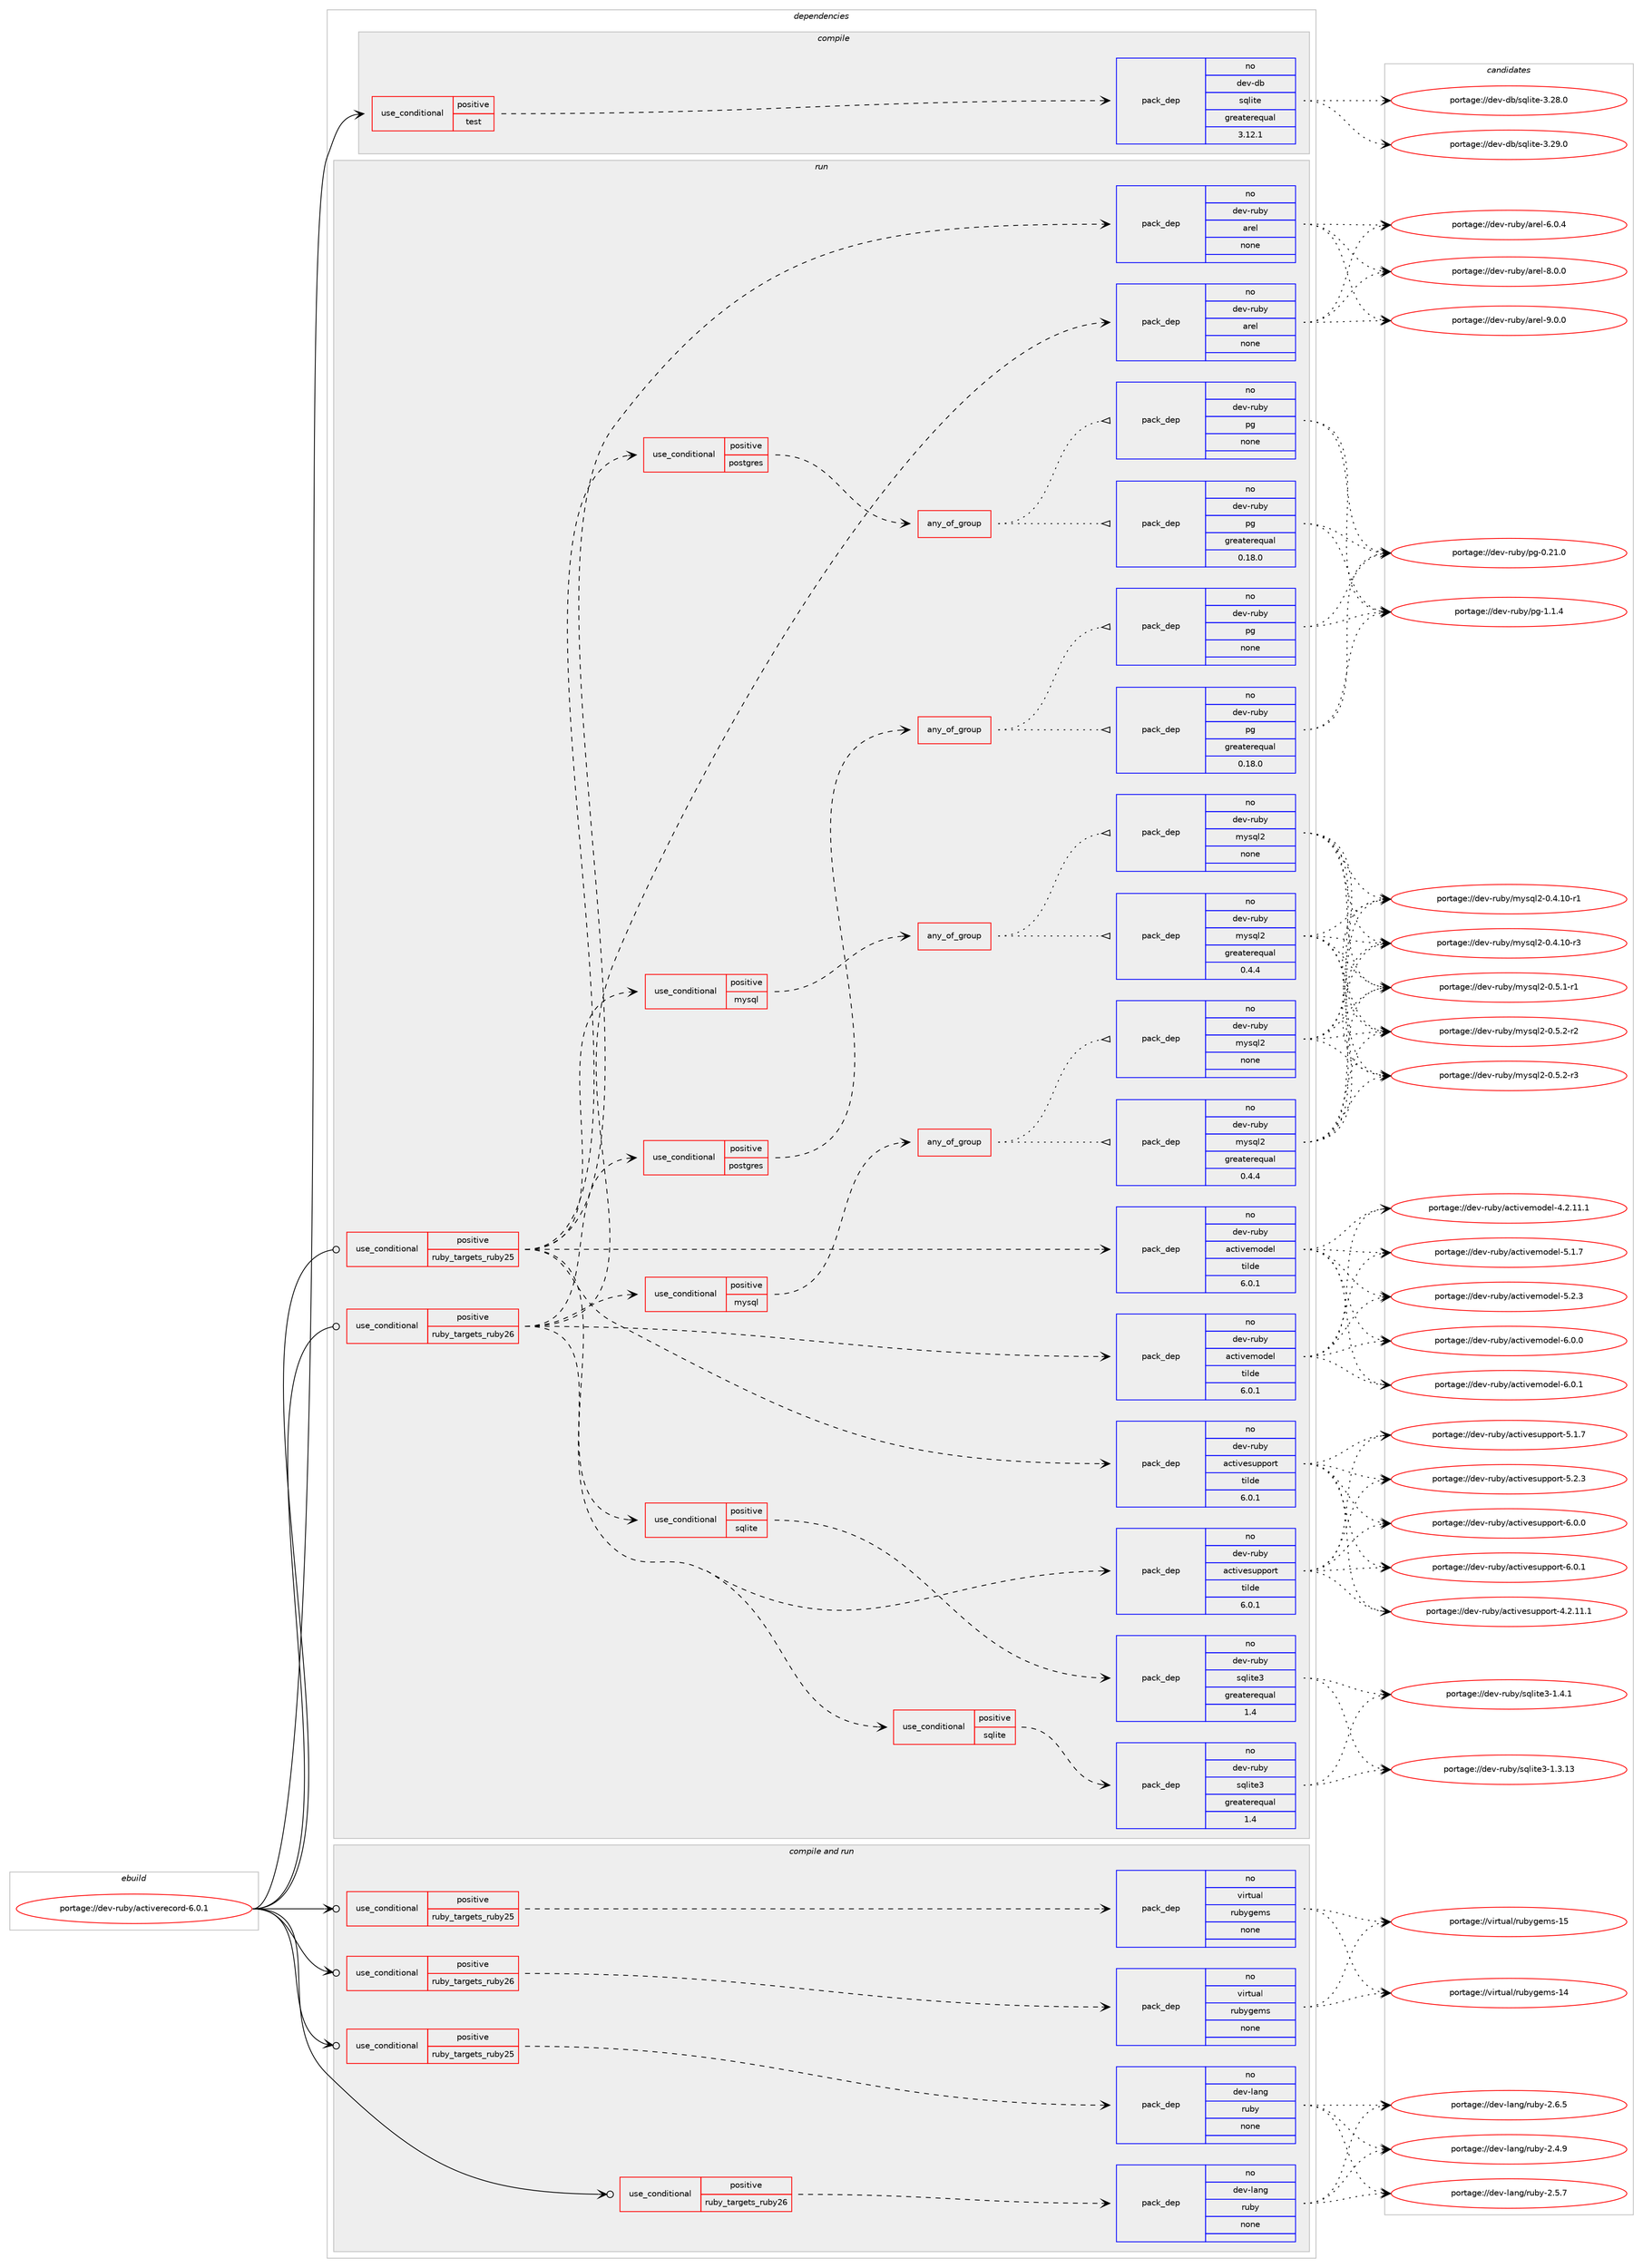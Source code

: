 digraph prolog {

# *************
# Graph options
# *************

newrank=true;
concentrate=true;
compound=true;
graph [rankdir=LR,fontname=Helvetica,fontsize=10,ranksep=1.5];#, ranksep=2.5, nodesep=0.2];
edge  [arrowhead=vee];
node  [fontname=Helvetica,fontsize=10];

# **********
# The ebuild
# **********

subgraph cluster_leftcol {
color=gray;
rank=same;
label=<<i>ebuild</i>>;
id [label="portage://dev-ruby/activerecord-6.0.1", color=red, width=4, href="../dev-ruby/activerecord-6.0.1.svg"];
}

# ****************
# The dependencies
# ****************

subgraph cluster_midcol {
color=gray;
label=<<i>dependencies</i>>;
subgraph cluster_compile {
fillcolor="#eeeeee";
style=filled;
label=<<i>compile</i>>;
subgraph cond46649 {
dependency210340 [label=<<TABLE BORDER="0" CELLBORDER="1" CELLSPACING="0" CELLPADDING="4"><TR><TD ROWSPAN="3" CELLPADDING="10">use_conditional</TD></TR><TR><TD>positive</TD></TR><TR><TD>test</TD></TR></TABLE>>, shape=none, color=red];
subgraph pack160239 {
dependency210341 [label=<<TABLE BORDER="0" CELLBORDER="1" CELLSPACING="0" CELLPADDING="4" WIDTH="220"><TR><TD ROWSPAN="6" CELLPADDING="30">pack_dep</TD></TR><TR><TD WIDTH="110">no</TD></TR><TR><TD>dev-db</TD></TR><TR><TD>sqlite</TD></TR><TR><TD>greaterequal</TD></TR><TR><TD>3.12.1</TD></TR></TABLE>>, shape=none, color=blue];
}
dependency210340:e -> dependency210341:w [weight=20,style="dashed",arrowhead="vee"];
}
id:e -> dependency210340:w [weight=20,style="solid",arrowhead="vee"];
}
subgraph cluster_compileandrun {
fillcolor="#eeeeee";
style=filled;
label=<<i>compile and run</i>>;
subgraph cond46650 {
dependency210342 [label=<<TABLE BORDER="0" CELLBORDER="1" CELLSPACING="0" CELLPADDING="4"><TR><TD ROWSPAN="3" CELLPADDING="10">use_conditional</TD></TR><TR><TD>positive</TD></TR><TR><TD>ruby_targets_ruby25</TD></TR></TABLE>>, shape=none, color=red];
subgraph pack160240 {
dependency210343 [label=<<TABLE BORDER="0" CELLBORDER="1" CELLSPACING="0" CELLPADDING="4" WIDTH="220"><TR><TD ROWSPAN="6" CELLPADDING="30">pack_dep</TD></TR><TR><TD WIDTH="110">no</TD></TR><TR><TD>dev-lang</TD></TR><TR><TD>ruby</TD></TR><TR><TD>none</TD></TR><TR><TD></TD></TR></TABLE>>, shape=none, color=blue];
}
dependency210342:e -> dependency210343:w [weight=20,style="dashed",arrowhead="vee"];
}
id:e -> dependency210342:w [weight=20,style="solid",arrowhead="odotvee"];
subgraph cond46651 {
dependency210344 [label=<<TABLE BORDER="0" CELLBORDER="1" CELLSPACING="0" CELLPADDING="4"><TR><TD ROWSPAN="3" CELLPADDING="10">use_conditional</TD></TR><TR><TD>positive</TD></TR><TR><TD>ruby_targets_ruby25</TD></TR></TABLE>>, shape=none, color=red];
subgraph pack160241 {
dependency210345 [label=<<TABLE BORDER="0" CELLBORDER="1" CELLSPACING="0" CELLPADDING="4" WIDTH="220"><TR><TD ROWSPAN="6" CELLPADDING="30">pack_dep</TD></TR><TR><TD WIDTH="110">no</TD></TR><TR><TD>virtual</TD></TR><TR><TD>rubygems</TD></TR><TR><TD>none</TD></TR><TR><TD></TD></TR></TABLE>>, shape=none, color=blue];
}
dependency210344:e -> dependency210345:w [weight=20,style="dashed",arrowhead="vee"];
}
id:e -> dependency210344:w [weight=20,style="solid",arrowhead="odotvee"];
subgraph cond46652 {
dependency210346 [label=<<TABLE BORDER="0" CELLBORDER="1" CELLSPACING="0" CELLPADDING="4"><TR><TD ROWSPAN="3" CELLPADDING="10">use_conditional</TD></TR><TR><TD>positive</TD></TR><TR><TD>ruby_targets_ruby26</TD></TR></TABLE>>, shape=none, color=red];
subgraph pack160242 {
dependency210347 [label=<<TABLE BORDER="0" CELLBORDER="1" CELLSPACING="0" CELLPADDING="4" WIDTH="220"><TR><TD ROWSPAN="6" CELLPADDING="30">pack_dep</TD></TR><TR><TD WIDTH="110">no</TD></TR><TR><TD>dev-lang</TD></TR><TR><TD>ruby</TD></TR><TR><TD>none</TD></TR><TR><TD></TD></TR></TABLE>>, shape=none, color=blue];
}
dependency210346:e -> dependency210347:w [weight=20,style="dashed",arrowhead="vee"];
}
id:e -> dependency210346:w [weight=20,style="solid",arrowhead="odotvee"];
subgraph cond46653 {
dependency210348 [label=<<TABLE BORDER="0" CELLBORDER="1" CELLSPACING="0" CELLPADDING="4"><TR><TD ROWSPAN="3" CELLPADDING="10">use_conditional</TD></TR><TR><TD>positive</TD></TR><TR><TD>ruby_targets_ruby26</TD></TR></TABLE>>, shape=none, color=red];
subgraph pack160243 {
dependency210349 [label=<<TABLE BORDER="0" CELLBORDER="1" CELLSPACING="0" CELLPADDING="4" WIDTH="220"><TR><TD ROWSPAN="6" CELLPADDING="30">pack_dep</TD></TR><TR><TD WIDTH="110">no</TD></TR><TR><TD>virtual</TD></TR><TR><TD>rubygems</TD></TR><TR><TD>none</TD></TR><TR><TD></TD></TR></TABLE>>, shape=none, color=blue];
}
dependency210348:e -> dependency210349:w [weight=20,style="dashed",arrowhead="vee"];
}
id:e -> dependency210348:w [weight=20,style="solid",arrowhead="odotvee"];
}
subgraph cluster_run {
fillcolor="#eeeeee";
style=filled;
label=<<i>run</i>>;
subgraph cond46654 {
dependency210350 [label=<<TABLE BORDER="0" CELLBORDER="1" CELLSPACING="0" CELLPADDING="4"><TR><TD ROWSPAN="3" CELLPADDING="10">use_conditional</TD></TR><TR><TD>positive</TD></TR><TR><TD>ruby_targets_ruby25</TD></TR></TABLE>>, shape=none, color=red];
subgraph pack160244 {
dependency210351 [label=<<TABLE BORDER="0" CELLBORDER="1" CELLSPACING="0" CELLPADDING="4" WIDTH="220"><TR><TD ROWSPAN="6" CELLPADDING="30">pack_dep</TD></TR><TR><TD WIDTH="110">no</TD></TR><TR><TD>dev-ruby</TD></TR><TR><TD>activesupport</TD></TR><TR><TD>tilde</TD></TR><TR><TD>6.0.1</TD></TR></TABLE>>, shape=none, color=blue];
}
dependency210350:e -> dependency210351:w [weight=20,style="dashed",arrowhead="vee"];
subgraph pack160245 {
dependency210352 [label=<<TABLE BORDER="0" CELLBORDER="1" CELLSPACING="0" CELLPADDING="4" WIDTH="220"><TR><TD ROWSPAN="6" CELLPADDING="30">pack_dep</TD></TR><TR><TD WIDTH="110">no</TD></TR><TR><TD>dev-ruby</TD></TR><TR><TD>activemodel</TD></TR><TR><TD>tilde</TD></TR><TR><TD>6.0.1</TD></TR></TABLE>>, shape=none, color=blue];
}
dependency210350:e -> dependency210352:w [weight=20,style="dashed",arrowhead="vee"];
subgraph pack160246 {
dependency210353 [label=<<TABLE BORDER="0" CELLBORDER="1" CELLSPACING="0" CELLPADDING="4" WIDTH="220"><TR><TD ROWSPAN="6" CELLPADDING="30">pack_dep</TD></TR><TR><TD WIDTH="110">no</TD></TR><TR><TD>dev-ruby</TD></TR><TR><TD>arel</TD></TR><TR><TD>none</TD></TR><TR><TD></TD></TR></TABLE>>, shape=none, color=blue];
}
dependency210350:e -> dependency210353:w [weight=20,style="dashed",arrowhead="vee"];
subgraph cond46655 {
dependency210354 [label=<<TABLE BORDER="0" CELLBORDER="1" CELLSPACING="0" CELLPADDING="4"><TR><TD ROWSPAN="3" CELLPADDING="10">use_conditional</TD></TR><TR><TD>positive</TD></TR><TR><TD>sqlite</TD></TR></TABLE>>, shape=none, color=red];
subgraph pack160247 {
dependency210355 [label=<<TABLE BORDER="0" CELLBORDER="1" CELLSPACING="0" CELLPADDING="4" WIDTH="220"><TR><TD ROWSPAN="6" CELLPADDING="30">pack_dep</TD></TR><TR><TD WIDTH="110">no</TD></TR><TR><TD>dev-ruby</TD></TR><TR><TD>sqlite3</TD></TR><TR><TD>greaterequal</TD></TR><TR><TD>1.4</TD></TR></TABLE>>, shape=none, color=blue];
}
dependency210354:e -> dependency210355:w [weight=20,style="dashed",arrowhead="vee"];
}
dependency210350:e -> dependency210354:w [weight=20,style="dashed",arrowhead="vee"];
subgraph cond46656 {
dependency210356 [label=<<TABLE BORDER="0" CELLBORDER="1" CELLSPACING="0" CELLPADDING="4"><TR><TD ROWSPAN="3" CELLPADDING="10">use_conditional</TD></TR><TR><TD>positive</TD></TR><TR><TD>mysql</TD></TR></TABLE>>, shape=none, color=red];
subgraph any3377 {
dependency210357 [label=<<TABLE BORDER="0" CELLBORDER="1" CELLSPACING="0" CELLPADDING="4"><TR><TD CELLPADDING="10">any_of_group</TD></TR></TABLE>>, shape=none, color=red];subgraph pack160248 {
dependency210358 [label=<<TABLE BORDER="0" CELLBORDER="1" CELLSPACING="0" CELLPADDING="4" WIDTH="220"><TR><TD ROWSPAN="6" CELLPADDING="30">pack_dep</TD></TR><TR><TD WIDTH="110">no</TD></TR><TR><TD>dev-ruby</TD></TR><TR><TD>mysql2</TD></TR><TR><TD>none</TD></TR><TR><TD></TD></TR></TABLE>>, shape=none, color=blue];
}
dependency210357:e -> dependency210358:w [weight=20,style="dotted",arrowhead="oinv"];
subgraph pack160249 {
dependency210359 [label=<<TABLE BORDER="0" CELLBORDER="1" CELLSPACING="0" CELLPADDING="4" WIDTH="220"><TR><TD ROWSPAN="6" CELLPADDING="30">pack_dep</TD></TR><TR><TD WIDTH="110">no</TD></TR><TR><TD>dev-ruby</TD></TR><TR><TD>mysql2</TD></TR><TR><TD>greaterequal</TD></TR><TR><TD>0.4.4</TD></TR></TABLE>>, shape=none, color=blue];
}
dependency210357:e -> dependency210359:w [weight=20,style="dotted",arrowhead="oinv"];
}
dependency210356:e -> dependency210357:w [weight=20,style="dashed",arrowhead="vee"];
}
dependency210350:e -> dependency210356:w [weight=20,style="dashed",arrowhead="vee"];
subgraph cond46657 {
dependency210360 [label=<<TABLE BORDER="0" CELLBORDER="1" CELLSPACING="0" CELLPADDING="4"><TR><TD ROWSPAN="3" CELLPADDING="10">use_conditional</TD></TR><TR><TD>positive</TD></TR><TR><TD>postgres</TD></TR></TABLE>>, shape=none, color=red];
subgraph any3378 {
dependency210361 [label=<<TABLE BORDER="0" CELLBORDER="1" CELLSPACING="0" CELLPADDING="4"><TR><TD CELLPADDING="10">any_of_group</TD></TR></TABLE>>, shape=none, color=red];subgraph pack160250 {
dependency210362 [label=<<TABLE BORDER="0" CELLBORDER="1" CELLSPACING="0" CELLPADDING="4" WIDTH="220"><TR><TD ROWSPAN="6" CELLPADDING="30">pack_dep</TD></TR><TR><TD WIDTH="110">no</TD></TR><TR><TD>dev-ruby</TD></TR><TR><TD>pg</TD></TR><TR><TD>none</TD></TR><TR><TD></TD></TR></TABLE>>, shape=none, color=blue];
}
dependency210361:e -> dependency210362:w [weight=20,style="dotted",arrowhead="oinv"];
subgraph pack160251 {
dependency210363 [label=<<TABLE BORDER="0" CELLBORDER="1" CELLSPACING="0" CELLPADDING="4" WIDTH="220"><TR><TD ROWSPAN="6" CELLPADDING="30">pack_dep</TD></TR><TR><TD WIDTH="110">no</TD></TR><TR><TD>dev-ruby</TD></TR><TR><TD>pg</TD></TR><TR><TD>greaterequal</TD></TR><TR><TD>0.18.0</TD></TR></TABLE>>, shape=none, color=blue];
}
dependency210361:e -> dependency210363:w [weight=20,style="dotted",arrowhead="oinv"];
}
dependency210360:e -> dependency210361:w [weight=20,style="dashed",arrowhead="vee"];
}
dependency210350:e -> dependency210360:w [weight=20,style="dashed",arrowhead="vee"];
}
id:e -> dependency210350:w [weight=20,style="solid",arrowhead="odot"];
subgraph cond46658 {
dependency210364 [label=<<TABLE BORDER="0" CELLBORDER="1" CELLSPACING="0" CELLPADDING="4"><TR><TD ROWSPAN="3" CELLPADDING="10">use_conditional</TD></TR><TR><TD>positive</TD></TR><TR><TD>ruby_targets_ruby26</TD></TR></TABLE>>, shape=none, color=red];
subgraph pack160252 {
dependency210365 [label=<<TABLE BORDER="0" CELLBORDER="1" CELLSPACING="0" CELLPADDING="4" WIDTH="220"><TR><TD ROWSPAN="6" CELLPADDING="30">pack_dep</TD></TR><TR><TD WIDTH="110">no</TD></TR><TR><TD>dev-ruby</TD></TR><TR><TD>activesupport</TD></TR><TR><TD>tilde</TD></TR><TR><TD>6.0.1</TD></TR></TABLE>>, shape=none, color=blue];
}
dependency210364:e -> dependency210365:w [weight=20,style="dashed",arrowhead="vee"];
subgraph pack160253 {
dependency210366 [label=<<TABLE BORDER="0" CELLBORDER="1" CELLSPACING="0" CELLPADDING="4" WIDTH="220"><TR><TD ROWSPAN="6" CELLPADDING="30">pack_dep</TD></TR><TR><TD WIDTH="110">no</TD></TR><TR><TD>dev-ruby</TD></TR><TR><TD>activemodel</TD></TR><TR><TD>tilde</TD></TR><TR><TD>6.0.1</TD></TR></TABLE>>, shape=none, color=blue];
}
dependency210364:e -> dependency210366:w [weight=20,style="dashed",arrowhead="vee"];
subgraph pack160254 {
dependency210367 [label=<<TABLE BORDER="0" CELLBORDER="1" CELLSPACING="0" CELLPADDING="4" WIDTH="220"><TR><TD ROWSPAN="6" CELLPADDING="30">pack_dep</TD></TR><TR><TD WIDTH="110">no</TD></TR><TR><TD>dev-ruby</TD></TR><TR><TD>arel</TD></TR><TR><TD>none</TD></TR><TR><TD></TD></TR></TABLE>>, shape=none, color=blue];
}
dependency210364:e -> dependency210367:w [weight=20,style="dashed",arrowhead="vee"];
subgraph cond46659 {
dependency210368 [label=<<TABLE BORDER="0" CELLBORDER="1" CELLSPACING="0" CELLPADDING="4"><TR><TD ROWSPAN="3" CELLPADDING="10">use_conditional</TD></TR><TR><TD>positive</TD></TR><TR><TD>sqlite</TD></TR></TABLE>>, shape=none, color=red];
subgraph pack160255 {
dependency210369 [label=<<TABLE BORDER="0" CELLBORDER="1" CELLSPACING="0" CELLPADDING="4" WIDTH="220"><TR><TD ROWSPAN="6" CELLPADDING="30">pack_dep</TD></TR><TR><TD WIDTH="110">no</TD></TR><TR><TD>dev-ruby</TD></TR><TR><TD>sqlite3</TD></TR><TR><TD>greaterequal</TD></TR><TR><TD>1.4</TD></TR></TABLE>>, shape=none, color=blue];
}
dependency210368:e -> dependency210369:w [weight=20,style="dashed",arrowhead="vee"];
}
dependency210364:e -> dependency210368:w [weight=20,style="dashed",arrowhead="vee"];
subgraph cond46660 {
dependency210370 [label=<<TABLE BORDER="0" CELLBORDER="1" CELLSPACING="0" CELLPADDING="4"><TR><TD ROWSPAN="3" CELLPADDING="10">use_conditional</TD></TR><TR><TD>positive</TD></TR><TR><TD>mysql</TD></TR></TABLE>>, shape=none, color=red];
subgraph any3379 {
dependency210371 [label=<<TABLE BORDER="0" CELLBORDER="1" CELLSPACING="0" CELLPADDING="4"><TR><TD CELLPADDING="10">any_of_group</TD></TR></TABLE>>, shape=none, color=red];subgraph pack160256 {
dependency210372 [label=<<TABLE BORDER="0" CELLBORDER="1" CELLSPACING="0" CELLPADDING="4" WIDTH="220"><TR><TD ROWSPAN="6" CELLPADDING="30">pack_dep</TD></TR><TR><TD WIDTH="110">no</TD></TR><TR><TD>dev-ruby</TD></TR><TR><TD>mysql2</TD></TR><TR><TD>none</TD></TR><TR><TD></TD></TR></TABLE>>, shape=none, color=blue];
}
dependency210371:e -> dependency210372:w [weight=20,style="dotted",arrowhead="oinv"];
subgraph pack160257 {
dependency210373 [label=<<TABLE BORDER="0" CELLBORDER="1" CELLSPACING="0" CELLPADDING="4" WIDTH="220"><TR><TD ROWSPAN="6" CELLPADDING="30">pack_dep</TD></TR><TR><TD WIDTH="110">no</TD></TR><TR><TD>dev-ruby</TD></TR><TR><TD>mysql2</TD></TR><TR><TD>greaterequal</TD></TR><TR><TD>0.4.4</TD></TR></TABLE>>, shape=none, color=blue];
}
dependency210371:e -> dependency210373:w [weight=20,style="dotted",arrowhead="oinv"];
}
dependency210370:e -> dependency210371:w [weight=20,style="dashed",arrowhead="vee"];
}
dependency210364:e -> dependency210370:w [weight=20,style="dashed",arrowhead="vee"];
subgraph cond46661 {
dependency210374 [label=<<TABLE BORDER="0" CELLBORDER="1" CELLSPACING="0" CELLPADDING="4"><TR><TD ROWSPAN="3" CELLPADDING="10">use_conditional</TD></TR><TR><TD>positive</TD></TR><TR><TD>postgres</TD></TR></TABLE>>, shape=none, color=red];
subgraph any3380 {
dependency210375 [label=<<TABLE BORDER="0" CELLBORDER="1" CELLSPACING="0" CELLPADDING="4"><TR><TD CELLPADDING="10">any_of_group</TD></TR></TABLE>>, shape=none, color=red];subgraph pack160258 {
dependency210376 [label=<<TABLE BORDER="0" CELLBORDER="1" CELLSPACING="0" CELLPADDING="4" WIDTH="220"><TR><TD ROWSPAN="6" CELLPADDING="30">pack_dep</TD></TR><TR><TD WIDTH="110">no</TD></TR><TR><TD>dev-ruby</TD></TR><TR><TD>pg</TD></TR><TR><TD>none</TD></TR><TR><TD></TD></TR></TABLE>>, shape=none, color=blue];
}
dependency210375:e -> dependency210376:w [weight=20,style="dotted",arrowhead="oinv"];
subgraph pack160259 {
dependency210377 [label=<<TABLE BORDER="0" CELLBORDER="1" CELLSPACING="0" CELLPADDING="4" WIDTH="220"><TR><TD ROWSPAN="6" CELLPADDING="30">pack_dep</TD></TR><TR><TD WIDTH="110">no</TD></TR><TR><TD>dev-ruby</TD></TR><TR><TD>pg</TD></TR><TR><TD>greaterequal</TD></TR><TR><TD>0.18.0</TD></TR></TABLE>>, shape=none, color=blue];
}
dependency210375:e -> dependency210377:w [weight=20,style="dotted",arrowhead="oinv"];
}
dependency210374:e -> dependency210375:w [weight=20,style="dashed",arrowhead="vee"];
}
dependency210364:e -> dependency210374:w [weight=20,style="dashed",arrowhead="vee"];
}
id:e -> dependency210364:w [weight=20,style="solid",arrowhead="odot"];
}
}

# **************
# The candidates
# **************

subgraph cluster_choices {
rank=same;
color=gray;
label=<<i>candidates</i>>;

subgraph choice160239 {
color=black;
nodesep=1;
choiceportage10010111845100984711511310810511610145514650564648 [label="portage://dev-db/sqlite-3.28.0", color=red, width=4,href="../dev-db/sqlite-3.28.0.svg"];
choiceportage10010111845100984711511310810511610145514650574648 [label="portage://dev-db/sqlite-3.29.0", color=red, width=4,href="../dev-db/sqlite-3.29.0.svg"];
dependency210341:e -> choiceportage10010111845100984711511310810511610145514650564648:w [style=dotted,weight="100"];
dependency210341:e -> choiceportage10010111845100984711511310810511610145514650574648:w [style=dotted,weight="100"];
}
subgraph choice160240 {
color=black;
nodesep=1;
choiceportage10010111845108971101034711411798121455046524657 [label="portage://dev-lang/ruby-2.4.9", color=red, width=4,href="../dev-lang/ruby-2.4.9.svg"];
choiceportage10010111845108971101034711411798121455046534655 [label="portage://dev-lang/ruby-2.5.7", color=red, width=4,href="../dev-lang/ruby-2.5.7.svg"];
choiceportage10010111845108971101034711411798121455046544653 [label="portage://dev-lang/ruby-2.6.5", color=red, width=4,href="../dev-lang/ruby-2.6.5.svg"];
dependency210343:e -> choiceportage10010111845108971101034711411798121455046524657:w [style=dotted,weight="100"];
dependency210343:e -> choiceportage10010111845108971101034711411798121455046534655:w [style=dotted,weight="100"];
dependency210343:e -> choiceportage10010111845108971101034711411798121455046544653:w [style=dotted,weight="100"];
}
subgraph choice160241 {
color=black;
nodesep=1;
choiceportage118105114116117971084711411798121103101109115454952 [label="portage://virtual/rubygems-14", color=red, width=4,href="../virtual/rubygems-14.svg"];
choiceportage118105114116117971084711411798121103101109115454953 [label="portage://virtual/rubygems-15", color=red, width=4,href="../virtual/rubygems-15.svg"];
dependency210345:e -> choiceportage118105114116117971084711411798121103101109115454952:w [style=dotted,weight="100"];
dependency210345:e -> choiceportage118105114116117971084711411798121103101109115454953:w [style=dotted,weight="100"];
}
subgraph choice160242 {
color=black;
nodesep=1;
choiceportage10010111845108971101034711411798121455046524657 [label="portage://dev-lang/ruby-2.4.9", color=red, width=4,href="../dev-lang/ruby-2.4.9.svg"];
choiceportage10010111845108971101034711411798121455046534655 [label="portage://dev-lang/ruby-2.5.7", color=red, width=4,href="../dev-lang/ruby-2.5.7.svg"];
choiceportage10010111845108971101034711411798121455046544653 [label="portage://dev-lang/ruby-2.6.5", color=red, width=4,href="../dev-lang/ruby-2.6.5.svg"];
dependency210347:e -> choiceportage10010111845108971101034711411798121455046524657:w [style=dotted,weight="100"];
dependency210347:e -> choiceportage10010111845108971101034711411798121455046534655:w [style=dotted,weight="100"];
dependency210347:e -> choiceportage10010111845108971101034711411798121455046544653:w [style=dotted,weight="100"];
}
subgraph choice160243 {
color=black;
nodesep=1;
choiceportage118105114116117971084711411798121103101109115454952 [label="portage://virtual/rubygems-14", color=red, width=4,href="../virtual/rubygems-14.svg"];
choiceportage118105114116117971084711411798121103101109115454953 [label="portage://virtual/rubygems-15", color=red, width=4,href="../virtual/rubygems-15.svg"];
dependency210349:e -> choiceportage118105114116117971084711411798121103101109115454952:w [style=dotted,weight="100"];
dependency210349:e -> choiceportage118105114116117971084711411798121103101109115454953:w [style=dotted,weight="100"];
}
subgraph choice160244 {
color=black;
nodesep=1;
choiceportage1001011184511411798121479799116105118101115117112112111114116455246504649494649 [label="portage://dev-ruby/activesupport-4.2.11.1", color=red, width=4,href="../dev-ruby/activesupport-4.2.11.1.svg"];
choiceportage1001011184511411798121479799116105118101115117112112111114116455346494655 [label="portage://dev-ruby/activesupport-5.1.7", color=red, width=4,href="../dev-ruby/activesupport-5.1.7.svg"];
choiceportage1001011184511411798121479799116105118101115117112112111114116455346504651 [label="portage://dev-ruby/activesupport-5.2.3", color=red, width=4,href="../dev-ruby/activesupport-5.2.3.svg"];
choiceportage1001011184511411798121479799116105118101115117112112111114116455446484648 [label="portage://dev-ruby/activesupport-6.0.0", color=red, width=4,href="../dev-ruby/activesupport-6.0.0.svg"];
choiceportage1001011184511411798121479799116105118101115117112112111114116455446484649 [label="portage://dev-ruby/activesupport-6.0.1", color=red, width=4,href="../dev-ruby/activesupport-6.0.1.svg"];
dependency210351:e -> choiceportage1001011184511411798121479799116105118101115117112112111114116455246504649494649:w [style=dotted,weight="100"];
dependency210351:e -> choiceportage1001011184511411798121479799116105118101115117112112111114116455346494655:w [style=dotted,weight="100"];
dependency210351:e -> choiceportage1001011184511411798121479799116105118101115117112112111114116455346504651:w [style=dotted,weight="100"];
dependency210351:e -> choiceportage1001011184511411798121479799116105118101115117112112111114116455446484648:w [style=dotted,weight="100"];
dependency210351:e -> choiceportage1001011184511411798121479799116105118101115117112112111114116455446484649:w [style=dotted,weight="100"];
}
subgraph choice160245 {
color=black;
nodesep=1;
choiceportage1001011184511411798121479799116105118101109111100101108455246504649494649 [label="portage://dev-ruby/activemodel-4.2.11.1", color=red, width=4,href="../dev-ruby/activemodel-4.2.11.1.svg"];
choiceportage1001011184511411798121479799116105118101109111100101108455346494655 [label="portage://dev-ruby/activemodel-5.1.7", color=red, width=4,href="../dev-ruby/activemodel-5.1.7.svg"];
choiceportage1001011184511411798121479799116105118101109111100101108455346504651 [label="portage://dev-ruby/activemodel-5.2.3", color=red, width=4,href="../dev-ruby/activemodel-5.2.3.svg"];
choiceportage1001011184511411798121479799116105118101109111100101108455446484648 [label="portage://dev-ruby/activemodel-6.0.0", color=red, width=4,href="../dev-ruby/activemodel-6.0.0.svg"];
choiceportage1001011184511411798121479799116105118101109111100101108455446484649 [label="portage://dev-ruby/activemodel-6.0.1", color=red, width=4,href="../dev-ruby/activemodel-6.0.1.svg"];
dependency210352:e -> choiceportage1001011184511411798121479799116105118101109111100101108455246504649494649:w [style=dotted,weight="100"];
dependency210352:e -> choiceportage1001011184511411798121479799116105118101109111100101108455346494655:w [style=dotted,weight="100"];
dependency210352:e -> choiceportage1001011184511411798121479799116105118101109111100101108455346504651:w [style=dotted,weight="100"];
dependency210352:e -> choiceportage1001011184511411798121479799116105118101109111100101108455446484648:w [style=dotted,weight="100"];
dependency210352:e -> choiceportage1001011184511411798121479799116105118101109111100101108455446484649:w [style=dotted,weight="100"];
}
subgraph choice160246 {
color=black;
nodesep=1;
choiceportage10010111845114117981214797114101108455446484652 [label="portage://dev-ruby/arel-6.0.4", color=red, width=4,href="../dev-ruby/arel-6.0.4.svg"];
choiceportage10010111845114117981214797114101108455646484648 [label="portage://dev-ruby/arel-8.0.0", color=red, width=4,href="../dev-ruby/arel-8.0.0.svg"];
choiceportage10010111845114117981214797114101108455746484648 [label="portage://dev-ruby/arel-9.0.0", color=red, width=4,href="../dev-ruby/arel-9.0.0.svg"];
dependency210353:e -> choiceportage10010111845114117981214797114101108455446484652:w [style=dotted,weight="100"];
dependency210353:e -> choiceportage10010111845114117981214797114101108455646484648:w [style=dotted,weight="100"];
dependency210353:e -> choiceportage10010111845114117981214797114101108455746484648:w [style=dotted,weight="100"];
}
subgraph choice160247 {
color=black;
nodesep=1;
choiceportage1001011184511411798121471151131081051161015145494651464951 [label="portage://dev-ruby/sqlite3-1.3.13", color=red, width=4,href="../dev-ruby/sqlite3-1.3.13.svg"];
choiceportage10010111845114117981214711511310810511610151454946524649 [label="portage://dev-ruby/sqlite3-1.4.1", color=red, width=4,href="../dev-ruby/sqlite3-1.4.1.svg"];
dependency210355:e -> choiceportage1001011184511411798121471151131081051161015145494651464951:w [style=dotted,weight="100"];
dependency210355:e -> choiceportage10010111845114117981214711511310810511610151454946524649:w [style=dotted,weight="100"];
}
subgraph choice160248 {
color=black;
nodesep=1;
choiceportage10010111845114117981214710912111511310850454846524649484511449 [label="portage://dev-ruby/mysql2-0.4.10-r1", color=red, width=4,href="../dev-ruby/mysql2-0.4.10-r1.svg"];
choiceportage10010111845114117981214710912111511310850454846524649484511451 [label="portage://dev-ruby/mysql2-0.4.10-r3", color=red, width=4,href="../dev-ruby/mysql2-0.4.10-r3.svg"];
choiceportage100101118451141179812147109121115113108504548465346494511449 [label="portage://dev-ruby/mysql2-0.5.1-r1", color=red, width=4,href="../dev-ruby/mysql2-0.5.1-r1.svg"];
choiceportage100101118451141179812147109121115113108504548465346504511450 [label="portage://dev-ruby/mysql2-0.5.2-r2", color=red, width=4,href="../dev-ruby/mysql2-0.5.2-r2.svg"];
choiceportage100101118451141179812147109121115113108504548465346504511451 [label="portage://dev-ruby/mysql2-0.5.2-r3", color=red, width=4,href="../dev-ruby/mysql2-0.5.2-r3.svg"];
dependency210358:e -> choiceportage10010111845114117981214710912111511310850454846524649484511449:w [style=dotted,weight="100"];
dependency210358:e -> choiceportage10010111845114117981214710912111511310850454846524649484511451:w [style=dotted,weight="100"];
dependency210358:e -> choiceportage100101118451141179812147109121115113108504548465346494511449:w [style=dotted,weight="100"];
dependency210358:e -> choiceportage100101118451141179812147109121115113108504548465346504511450:w [style=dotted,weight="100"];
dependency210358:e -> choiceportage100101118451141179812147109121115113108504548465346504511451:w [style=dotted,weight="100"];
}
subgraph choice160249 {
color=black;
nodesep=1;
choiceportage10010111845114117981214710912111511310850454846524649484511449 [label="portage://dev-ruby/mysql2-0.4.10-r1", color=red, width=4,href="../dev-ruby/mysql2-0.4.10-r1.svg"];
choiceportage10010111845114117981214710912111511310850454846524649484511451 [label="portage://dev-ruby/mysql2-0.4.10-r3", color=red, width=4,href="../dev-ruby/mysql2-0.4.10-r3.svg"];
choiceportage100101118451141179812147109121115113108504548465346494511449 [label="portage://dev-ruby/mysql2-0.5.1-r1", color=red, width=4,href="../dev-ruby/mysql2-0.5.1-r1.svg"];
choiceportage100101118451141179812147109121115113108504548465346504511450 [label="portage://dev-ruby/mysql2-0.5.2-r2", color=red, width=4,href="../dev-ruby/mysql2-0.5.2-r2.svg"];
choiceportage100101118451141179812147109121115113108504548465346504511451 [label="portage://dev-ruby/mysql2-0.5.2-r3", color=red, width=4,href="../dev-ruby/mysql2-0.5.2-r3.svg"];
dependency210359:e -> choiceportage10010111845114117981214710912111511310850454846524649484511449:w [style=dotted,weight="100"];
dependency210359:e -> choiceportage10010111845114117981214710912111511310850454846524649484511451:w [style=dotted,weight="100"];
dependency210359:e -> choiceportage100101118451141179812147109121115113108504548465346494511449:w [style=dotted,weight="100"];
dependency210359:e -> choiceportage100101118451141179812147109121115113108504548465346504511450:w [style=dotted,weight="100"];
dependency210359:e -> choiceportage100101118451141179812147109121115113108504548465346504511451:w [style=dotted,weight="100"];
}
subgraph choice160250 {
color=black;
nodesep=1;
choiceportage10010111845114117981214711210345484650494648 [label="portage://dev-ruby/pg-0.21.0", color=red, width=4,href="../dev-ruby/pg-0.21.0.svg"];
choiceportage100101118451141179812147112103454946494652 [label="portage://dev-ruby/pg-1.1.4", color=red, width=4,href="../dev-ruby/pg-1.1.4.svg"];
dependency210362:e -> choiceportage10010111845114117981214711210345484650494648:w [style=dotted,weight="100"];
dependency210362:e -> choiceportage100101118451141179812147112103454946494652:w [style=dotted,weight="100"];
}
subgraph choice160251 {
color=black;
nodesep=1;
choiceportage10010111845114117981214711210345484650494648 [label="portage://dev-ruby/pg-0.21.0", color=red, width=4,href="../dev-ruby/pg-0.21.0.svg"];
choiceportage100101118451141179812147112103454946494652 [label="portage://dev-ruby/pg-1.1.4", color=red, width=4,href="../dev-ruby/pg-1.1.4.svg"];
dependency210363:e -> choiceportage10010111845114117981214711210345484650494648:w [style=dotted,weight="100"];
dependency210363:e -> choiceportage100101118451141179812147112103454946494652:w [style=dotted,weight="100"];
}
subgraph choice160252 {
color=black;
nodesep=1;
choiceportage1001011184511411798121479799116105118101115117112112111114116455246504649494649 [label="portage://dev-ruby/activesupport-4.2.11.1", color=red, width=4,href="../dev-ruby/activesupport-4.2.11.1.svg"];
choiceportage1001011184511411798121479799116105118101115117112112111114116455346494655 [label="portage://dev-ruby/activesupport-5.1.7", color=red, width=4,href="../dev-ruby/activesupport-5.1.7.svg"];
choiceportage1001011184511411798121479799116105118101115117112112111114116455346504651 [label="portage://dev-ruby/activesupport-5.2.3", color=red, width=4,href="../dev-ruby/activesupport-5.2.3.svg"];
choiceportage1001011184511411798121479799116105118101115117112112111114116455446484648 [label="portage://dev-ruby/activesupport-6.0.0", color=red, width=4,href="../dev-ruby/activesupport-6.0.0.svg"];
choiceportage1001011184511411798121479799116105118101115117112112111114116455446484649 [label="portage://dev-ruby/activesupport-6.0.1", color=red, width=4,href="../dev-ruby/activesupport-6.0.1.svg"];
dependency210365:e -> choiceportage1001011184511411798121479799116105118101115117112112111114116455246504649494649:w [style=dotted,weight="100"];
dependency210365:e -> choiceportage1001011184511411798121479799116105118101115117112112111114116455346494655:w [style=dotted,weight="100"];
dependency210365:e -> choiceportage1001011184511411798121479799116105118101115117112112111114116455346504651:w [style=dotted,weight="100"];
dependency210365:e -> choiceportage1001011184511411798121479799116105118101115117112112111114116455446484648:w [style=dotted,weight="100"];
dependency210365:e -> choiceportage1001011184511411798121479799116105118101115117112112111114116455446484649:w [style=dotted,weight="100"];
}
subgraph choice160253 {
color=black;
nodesep=1;
choiceportage1001011184511411798121479799116105118101109111100101108455246504649494649 [label="portage://dev-ruby/activemodel-4.2.11.1", color=red, width=4,href="../dev-ruby/activemodel-4.2.11.1.svg"];
choiceportage1001011184511411798121479799116105118101109111100101108455346494655 [label="portage://dev-ruby/activemodel-5.1.7", color=red, width=4,href="../dev-ruby/activemodel-5.1.7.svg"];
choiceportage1001011184511411798121479799116105118101109111100101108455346504651 [label="portage://dev-ruby/activemodel-5.2.3", color=red, width=4,href="../dev-ruby/activemodel-5.2.3.svg"];
choiceportage1001011184511411798121479799116105118101109111100101108455446484648 [label="portage://dev-ruby/activemodel-6.0.0", color=red, width=4,href="../dev-ruby/activemodel-6.0.0.svg"];
choiceportage1001011184511411798121479799116105118101109111100101108455446484649 [label="portage://dev-ruby/activemodel-6.0.1", color=red, width=4,href="../dev-ruby/activemodel-6.0.1.svg"];
dependency210366:e -> choiceportage1001011184511411798121479799116105118101109111100101108455246504649494649:w [style=dotted,weight="100"];
dependency210366:e -> choiceportage1001011184511411798121479799116105118101109111100101108455346494655:w [style=dotted,weight="100"];
dependency210366:e -> choiceportage1001011184511411798121479799116105118101109111100101108455346504651:w [style=dotted,weight="100"];
dependency210366:e -> choiceportage1001011184511411798121479799116105118101109111100101108455446484648:w [style=dotted,weight="100"];
dependency210366:e -> choiceportage1001011184511411798121479799116105118101109111100101108455446484649:w [style=dotted,weight="100"];
}
subgraph choice160254 {
color=black;
nodesep=1;
choiceportage10010111845114117981214797114101108455446484652 [label="portage://dev-ruby/arel-6.0.4", color=red, width=4,href="../dev-ruby/arel-6.0.4.svg"];
choiceportage10010111845114117981214797114101108455646484648 [label="portage://dev-ruby/arel-8.0.0", color=red, width=4,href="../dev-ruby/arel-8.0.0.svg"];
choiceportage10010111845114117981214797114101108455746484648 [label="portage://dev-ruby/arel-9.0.0", color=red, width=4,href="../dev-ruby/arel-9.0.0.svg"];
dependency210367:e -> choiceportage10010111845114117981214797114101108455446484652:w [style=dotted,weight="100"];
dependency210367:e -> choiceportage10010111845114117981214797114101108455646484648:w [style=dotted,weight="100"];
dependency210367:e -> choiceportage10010111845114117981214797114101108455746484648:w [style=dotted,weight="100"];
}
subgraph choice160255 {
color=black;
nodesep=1;
choiceportage1001011184511411798121471151131081051161015145494651464951 [label="portage://dev-ruby/sqlite3-1.3.13", color=red, width=4,href="../dev-ruby/sqlite3-1.3.13.svg"];
choiceportage10010111845114117981214711511310810511610151454946524649 [label="portage://dev-ruby/sqlite3-1.4.1", color=red, width=4,href="../dev-ruby/sqlite3-1.4.1.svg"];
dependency210369:e -> choiceportage1001011184511411798121471151131081051161015145494651464951:w [style=dotted,weight="100"];
dependency210369:e -> choiceportage10010111845114117981214711511310810511610151454946524649:w [style=dotted,weight="100"];
}
subgraph choice160256 {
color=black;
nodesep=1;
choiceportage10010111845114117981214710912111511310850454846524649484511449 [label="portage://dev-ruby/mysql2-0.4.10-r1", color=red, width=4,href="../dev-ruby/mysql2-0.4.10-r1.svg"];
choiceportage10010111845114117981214710912111511310850454846524649484511451 [label="portage://dev-ruby/mysql2-0.4.10-r3", color=red, width=4,href="../dev-ruby/mysql2-0.4.10-r3.svg"];
choiceportage100101118451141179812147109121115113108504548465346494511449 [label="portage://dev-ruby/mysql2-0.5.1-r1", color=red, width=4,href="../dev-ruby/mysql2-0.5.1-r1.svg"];
choiceportage100101118451141179812147109121115113108504548465346504511450 [label="portage://dev-ruby/mysql2-0.5.2-r2", color=red, width=4,href="../dev-ruby/mysql2-0.5.2-r2.svg"];
choiceportage100101118451141179812147109121115113108504548465346504511451 [label="portage://dev-ruby/mysql2-0.5.2-r3", color=red, width=4,href="../dev-ruby/mysql2-0.5.2-r3.svg"];
dependency210372:e -> choiceportage10010111845114117981214710912111511310850454846524649484511449:w [style=dotted,weight="100"];
dependency210372:e -> choiceportage10010111845114117981214710912111511310850454846524649484511451:w [style=dotted,weight="100"];
dependency210372:e -> choiceportage100101118451141179812147109121115113108504548465346494511449:w [style=dotted,weight="100"];
dependency210372:e -> choiceportage100101118451141179812147109121115113108504548465346504511450:w [style=dotted,weight="100"];
dependency210372:e -> choiceportage100101118451141179812147109121115113108504548465346504511451:w [style=dotted,weight="100"];
}
subgraph choice160257 {
color=black;
nodesep=1;
choiceportage10010111845114117981214710912111511310850454846524649484511449 [label="portage://dev-ruby/mysql2-0.4.10-r1", color=red, width=4,href="../dev-ruby/mysql2-0.4.10-r1.svg"];
choiceportage10010111845114117981214710912111511310850454846524649484511451 [label="portage://dev-ruby/mysql2-0.4.10-r3", color=red, width=4,href="../dev-ruby/mysql2-0.4.10-r3.svg"];
choiceportage100101118451141179812147109121115113108504548465346494511449 [label="portage://dev-ruby/mysql2-0.5.1-r1", color=red, width=4,href="../dev-ruby/mysql2-0.5.1-r1.svg"];
choiceportage100101118451141179812147109121115113108504548465346504511450 [label="portage://dev-ruby/mysql2-0.5.2-r2", color=red, width=4,href="../dev-ruby/mysql2-0.5.2-r2.svg"];
choiceportage100101118451141179812147109121115113108504548465346504511451 [label="portage://dev-ruby/mysql2-0.5.2-r3", color=red, width=4,href="../dev-ruby/mysql2-0.5.2-r3.svg"];
dependency210373:e -> choiceportage10010111845114117981214710912111511310850454846524649484511449:w [style=dotted,weight="100"];
dependency210373:e -> choiceportage10010111845114117981214710912111511310850454846524649484511451:w [style=dotted,weight="100"];
dependency210373:e -> choiceportage100101118451141179812147109121115113108504548465346494511449:w [style=dotted,weight="100"];
dependency210373:e -> choiceportage100101118451141179812147109121115113108504548465346504511450:w [style=dotted,weight="100"];
dependency210373:e -> choiceportage100101118451141179812147109121115113108504548465346504511451:w [style=dotted,weight="100"];
}
subgraph choice160258 {
color=black;
nodesep=1;
choiceportage10010111845114117981214711210345484650494648 [label="portage://dev-ruby/pg-0.21.0", color=red, width=4,href="../dev-ruby/pg-0.21.0.svg"];
choiceportage100101118451141179812147112103454946494652 [label="portage://dev-ruby/pg-1.1.4", color=red, width=4,href="../dev-ruby/pg-1.1.4.svg"];
dependency210376:e -> choiceportage10010111845114117981214711210345484650494648:w [style=dotted,weight="100"];
dependency210376:e -> choiceportage100101118451141179812147112103454946494652:w [style=dotted,weight="100"];
}
subgraph choice160259 {
color=black;
nodesep=1;
choiceportage10010111845114117981214711210345484650494648 [label="portage://dev-ruby/pg-0.21.0", color=red, width=4,href="../dev-ruby/pg-0.21.0.svg"];
choiceportage100101118451141179812147112103454946494652 [label="portage://dev-ruby/pg-1.1.4", color=red, width=4,href="../dev-ruby/pg-1.1.4.svg"];
dependency210377:e -> choiceportage10010111845114117981214711210345484650494648:w [style=dotted,weight="100"];
dependency210377:e -> choiceportage100101118451141179812147112103454946494652:w [style=dotted,weight="100"];
}
}

}
